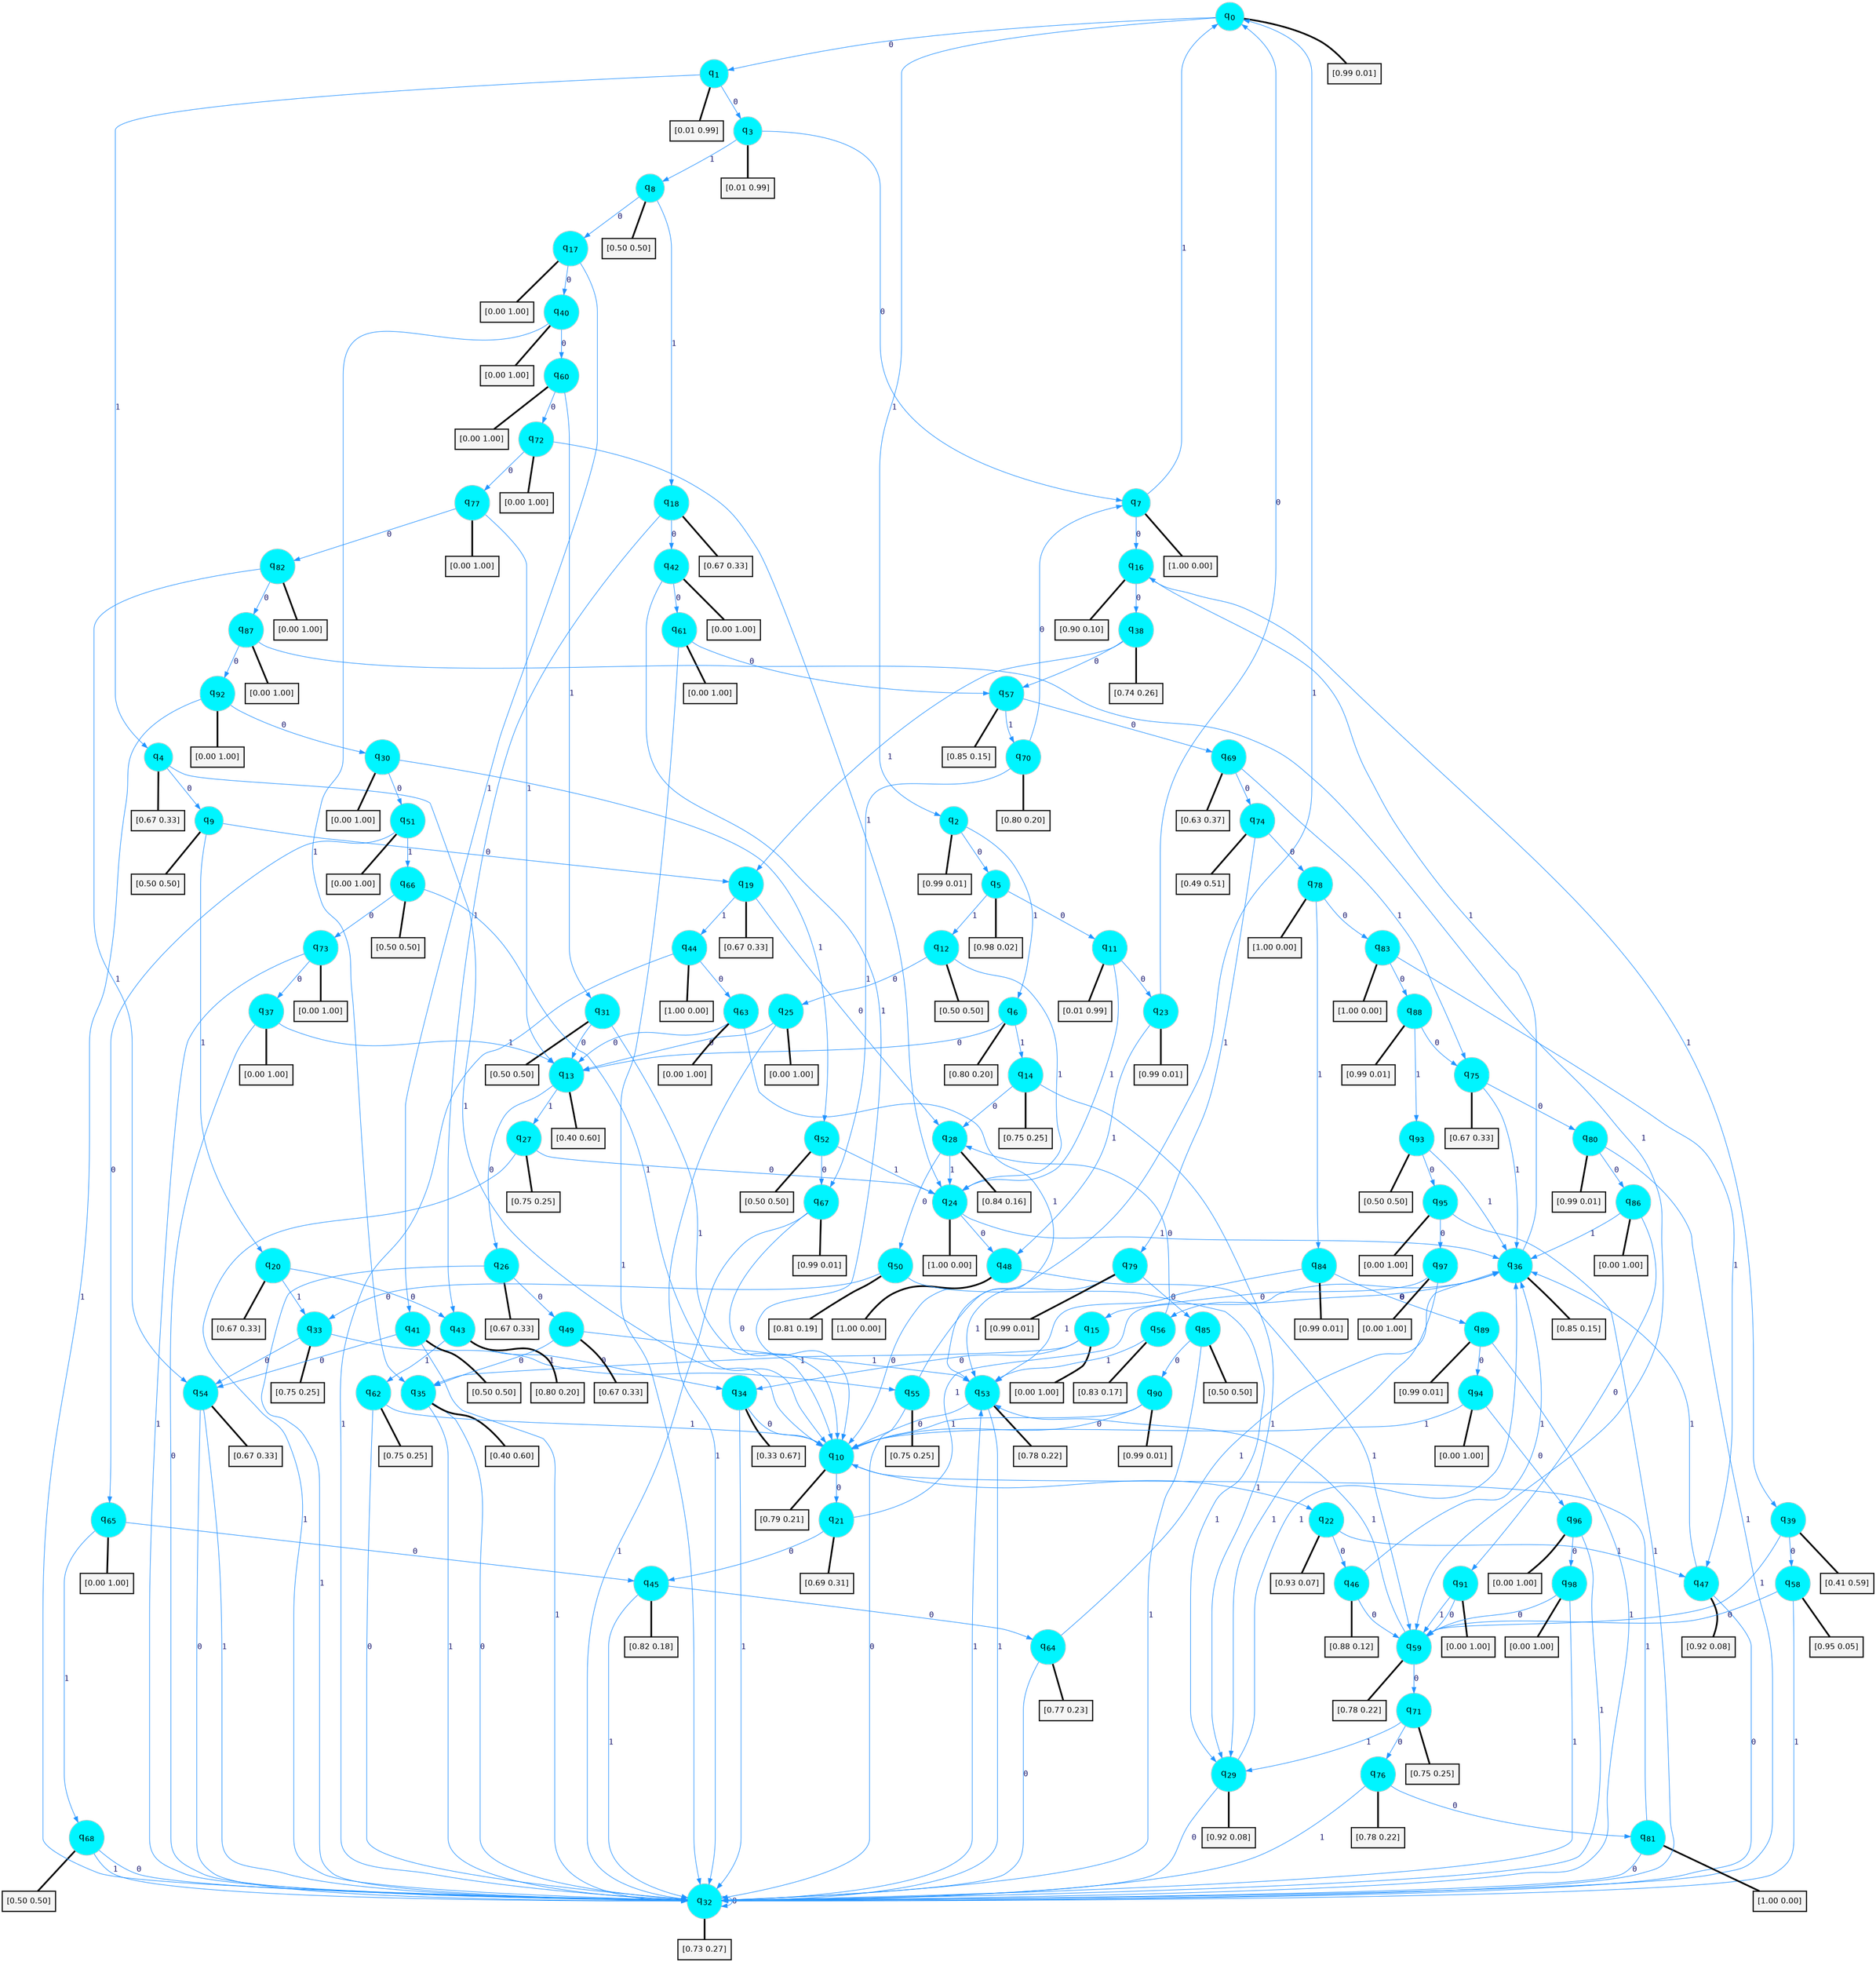 digraph G {
graph [
bgcolor=transparent, dpi=300, rankdir=TD, size="40,25"];
node [
color=gray, fillcolor=turquoise1, fontcolor=black, fontname=Helvetica, fontsize=16, fontweight=bold, shape=circle, style=filled];
edge [
arrowsize=1, color=dodgerblue1, fontcolor=midnightblue, fontname=courier, fontweight=bold, penwidth=1, style=solid, weight=20];
0[label=<q<SUB>0</SUB>>];
1[label=<q<SUB>1</SUB>>];
2[label=<q<SUB>2</SUB>>];
3[label=<q<SUB>3</SUB>>];
4[label=<q<SUB>4</SUB>>];
5[label=<q<SUB>5</SUB>>];
6[label=<q<SUB>6</SUB>>];
7[label=<q<SUB>7</SUB>>];
8[label=<q<SUB>8</SUB>>];
9[label=<q<SUB>9</SUB>>];
10[label=<q<SUB>10</SUB>>];
11[label=<q<SUB>11</SUB>>];
12[label=<q<SUB>12</SUB>>];
13[label=<q<SUB>13</SUB>>];
14[label=<q<SUB>14</SUB>>];
15[label=<q<SUB>15</SUB>>];
16[label=<q<SUB>16</SUB>>];
17[label=<q<SUB>17</SUB>>];
18[label=<q<SUB>18</SUB>>];
19[label=<q<SUB>19</SUB>>];
20[label=<q<SUB>20</SUB>>];
21[label=<q<SUB>21</SUB>>];
22[label=<q<SUB>22</SUB>>];
23[label=<q<SUB>23</SUB>>];
24[label=<q<SUB>24</SUB>>];
25[label=<q<SUB>25</SUB>>];
26[label=<q<SUB>26</SUB>>];
27[label=<q<SUB>27</SUB>>];
28[label=<q<SUB>28</SUB>>];
29[label=<q<SUB>29</SUB>>];
30[label=<q<SUB>30</SUB>>];
31[label=<q<SUB>31</SUB>>];
32[label=<q<SUB>32</SUB>>];
33[label=<q<SUB>33</SUB>>];
34[label=<q<SUB>34</SUB>>];
35[label=<q<SUB>35</SUB>>];
36[label=<q<SUB>36</SUB>>];
37[label=<q<SUB>37</SUB>>];
38[label=<q<SUB>38</SUB>>];
39[label=<q<SUB>39</SUB>>];
40[label=<q<SUB>40</SUB>>];
41[label=<q<SUB>41</SUB>>];
42[label=<q<SUB>42</SUB>>];
43[label=<q<SUB>43</SUB>>];
44[label=<q<SUB>44</SUB>>];
45[label=<q<SUB>45</SUB>>];
46[label=<q<SUB>46</SUB>>];
47[label=<q<SUB>47</SUB>>];
48[label=<q<SUB>48</SUB>>];
49[label=<q<SUB>49</SUB>>];
50[label=<q<SUB>50</SUB>>];
51[label=<q<SUB>51</SUB>>];
52[label=<q<SUB>52</SUB>>];
53[label=<q<SUB>53</SUB>>];
54[label=<q<SUB>54</SUB>>];
55[label=<q<SUB>55</SUB>>];
56[label=<q<SUB>56</SUB>>];
57[label=<q<SUB>57</SUB>>];
58[label=<q<SUB>58</SUB>>];
59[label=<q<SUB>59</SUB>>];
60[label=<q<SUB>60</SUB>>];
61[label=<q<SUB>61</SUB>>];
62[label=<q<SUB>62</SUB>>];
63[label=<q<SUB>63</SUB>>];
64[label=<q<SUB>64</SUB>>];
65[label=<q<SUB>65</SUB>>];
66[label=<q<SUB>66</SUB>>];
67[label=<q<SUB>67</SUB>>];
68[label=<q<SUB>68</SUB>>];
69[label=<q<SUB>69</SUB>>];
70[label=<q<SUB>70</SUB>>];
71[label=<q<SUB>71</SUB>>];
72[label=<q<SUB>72</SUB>>];
73[label=<q<SUB>73</SUB>>];
74[label=<q<SUB>74</SUB>>];
75[label=<q<SUB>75</SUB>>];
76[label=<q<SUB>76</SUB>>];
77[label=<q<SUB>77</SUB>>];
78[label=<q<SUB>78</SUB>>];
79[label=<q<SUB>79</SUB>>];
80[label=<q<SUB>80</SUB>>];
81[label=<q<SUB>81</SUB>>];
82[label=<q<SUB>82</SUB>>];
83[label=<q<SUB>83</SUB>>];
84[label=<q<SUB>84</SUB>>];
85[label=<q<SUB>85</SUB>>];
86[label=<q<SUB>86</SUB>>];
87[label=<q<SUB>87</SUB>>];
88[label=<q<SUB>88</SUB>>];
89[label=<q<SUB>89</SUB>>];
90[label=<q<SUB>90</SUB>>];
91[label=<q<SUB>91</SUB>>];
92[label=<q<SUB>92</SUB>>];
93[label=<q<SUB>93</SUB>>];
94[label=<q<SUB>94</SUB>>];
95[label=<q<SUB>95</SUB>>];
96[label=<q<SUB>96</SUB>>];
97[label=<q<SUB>97</SUB>>];
98[label=<q<SUB>98</SUB>>];
99[label="[0.99 0.01]", shape=box,fontcolor=black, fontname=Helvetica, fontsize=14, penwidth=2, fillcolor=whitesmoke,color=black];
100[label="[0.01 0.99]", shape=box,fontcolor=black, fontname=Helvetica, fontsize=14, penwidth=2, fillcolor=whitesmoke,color=black];
101[label="[0.99 0.01]", shape=box,fontcolor=black, fontname=Helvetica, fontsize=14, penwidth=2, fillcolor=whitesmoke,color=black];
102[label="[0.01 0.99]", shape=box,fontcolor=black, fontname=Helvetica, fontsize=14, penwidth=2, fillcolor=whitesmoke,color=black];
103[label="[0.67 0.33]", shape=box,fontcolor=black, fontname=Helvetica, fontsize=14, penwidth=2, fillcolor=whitesmoke,color=black];
104[label="[0.98 0.02]", shape=box,fontcolor=black, fontname=Helvetica, fontsize=14, penwidth=2, fillcolor=whitesmoke,color=black];
105[label="[0.80 0.20]", shape=box,fontcolor=black, fontname=Helvetica, fontsize=14, penwidth=2, fillcolor=whitesmoke,color=black];
106[label="[1.00 0.00]", shape=box,fontcolor=black, fontname=Helvetica, fontsize=14, penwidth=2, fillcolor=whitesmoke,color=black];
107[label="[0.50 0.50]", shape=box,fontcolor=black, fontname=Helvetica, fontsize=14, penwidth=2, fillcolor=whitesmoke,color=black];
108[label="[0.50 0.50]", shape=box,fontcolor=black, fontname=Helvetica, fontsize=14, penwidth=2, fillcolor=whitesmoke,color=black];
109[label="[0.79 0.21]", shape=box,fontcolor=black, fontname=Helvetica, fontsize=14, penwidth=2, fillcolor=whitesmoke,color=black];
110[label="[0.01 0.99]", shape=box,fontcolor=black, fontname=Helvetica, fontsize=14, penwidth=2, fillcolor=whitesmoke,color=black];
111[label="[0.50 0.50]", shape=box,fontcolor=black, fontname=Helvetica, fontsize=14, penwidth=2, fillcolor=whitesmoke,color=black];
112[label="[0.40 0.60]", shape=box,fontcolor=black, fontname=Helvetica, fontsize=14, penwidth=2, fillcolor=whitesmoke,color=black];
113[label="[0.75 0.25]", shape=box,fontcolor=black, fontname=Helvetica, fontsize=14, penwidth=2, fillcolor=whitesmoke,color=black];
114[label="[0.00 1.00]", shape=box,fontcolor=black, fontname=Helvetica, fontsize=14, penwidth=2, fillcolor=whitesmoke,color=black];
115[label="[0.90 0.10]", shape=box,fontcolor=black, fontname=Helvetica, fontsize=14, penwidth=2, fillcolor=whitesmoke,color=black];
116[label="[0.00 1.00]", shape=box,fontcolor=black, fontname=Helvetica, fontsize=14, penwidth=2, fillcolor=whitesmoke,color=black];
117[label="[0.67 0.33]", shape=box,fontcolor=black, fontname=Helvetica, fontsize=14, penwidth=2, fillcolor=whitesmoke,color=black];
118[label="[0.67 0.33]", shape=box,fontcolor=black, fontname=Helvetica, fontsize=14, penwidth=2, fillcolor=whitesmoke,color=black];
119[label="[0.67 0.33]", shape=box,fontcolor=black, fontname=Helvetica, fontsize=14, penwidth=2, fillcolor=whitesmoke,color=black];
120[label="[0.69 0.31]", shape=box,fontcolor=black, fontname=Helvetica, fontsize=14, penwidth=2, fillcolor=whitesmoke,color=black];
121[label="[0.93 0.07]", shape=box,fontcolor=black, fontname=Helvetica, fontsize=14, penwidth=2, fillcolor=whitesmoke,color=black];
122[label="[0.99 0.01]", shape=box,fontcolor=black, fontname=Helvetica, fontsize=14, penwidth=2, fillcolor=whitesmoke,color=black];
123[label="[1.00 0.00]", shape=box,fontcolor=black, fontname=Helvetica, fontsize=14, penwidth=2, fillcolor=whitesmoke,color=black];
124[label="[0.00 1.00]", shape=box,fontcolor=black, fontname=Helvetica, fontsize=14, penwidth=2, fillcolor=whitesmoke,color=black];
125[label="[0.67 0.33]", shape=box,fontcolor=black, fontname=Helvetica, fontsize=14, penwidth=2, fillcolor=whitesmoke,color=black];
126[label="[0.75 0.25]", shape=box,fontcolor=black, fontname=Helvetica, fontsize=14, penwidth=2, fillcolor=whitesmoke,color=black];
127[label="[0.84 0.16]", shape=box,fontcolor=black, fontname=Helvetica, fontsize=14, penwidth=2, fillcolor=whitesmoke,color=black];
128[label="[0.92 0.08]", shape=box,fontcolor=black, fontname=Helvetica, fontsize=14, penwidth=2, fillcolor=whitesmoke,color=black];
129[label="[0.00 1.00]", shape=box,fontcolor=black, fontname=Helvetica, fontsize=14, penwidth=2, fillcolor=whitesmoke,color=black];
130[label="[0.50 0.50]", shape=box,fontcolor=black, fontname=Helvetica, fontsize=14, penwidth=2, fillcolor=whitesmoke,color=black];
131[label="[0.73 0.27]", shape=box,fontcolor=black, fontname=Helvetica, fontsize=14, penwidth=2, fillcolor=whitesmoke,color=black];
132[label="[0.75 0.25]", shape=box,fontcolor=black, fontname=Helvetica, fontsize=14, penwidth=2, fillcolor=whitesmoke,color=black];
133[label="[0.33 0.67]", shape=box,fontcolor=black, fontname=Helvetica, fontsize=14, penwidth=2, fillcolor=whitesmoke,color=black];
134[label="[0.40 0.60]", shape=box,fontcolor=black, fontname=Helvetica, fontsize=14, penwidth=2, fillcolor=whitesmoke,color=black];
135[label="[0.85 0.15]", shape=box,fontcolor=black, fontname=Helvetica, fontsize=14, penwidth=2, fillcolor=whitesmoke,color=black];
136[label="[0.00 1.00]", shape=box,fontcolor=black, fontname=Helvetica, fontsize=14, penwidth=2, fillcolor=whitesmoke,color=black];
137[label="[0.74 0.26]", shape=box,fontcolor=black, fontname=Helvetica, fontsize=14, penwidth=2, fillcolor=whitesmoke,color=black];
138[label="[0.41 0.59]", shape=box,fontcolor=black, fontname=Helvetica, fontsize=14, penwidth=2, fillcolor=whitesmoke,color=black];
139[label="[0.00 1.00]", shape=box,fontcolor=black, fontname=Helvetica, fontsize=14, penwidth=2, fillcolor=whitesmoke,color=black];
140[label="[0.50 0.50]", shape=box,fontcolor=black, fontname=Helvetica, fontsize=14, penwidth=2, fillcolor=whitesmoke,color=black];
141[label="[0.00 1.00]", shape=box,fontcolor=black, fontname=Helvetica, fontsize=14, penwidth=2, fillcolor=whitesmoke,color=black];
142[label="[0.80 0.20]", shape=box,fontcolor=black, fontname=Helvetica, fontsize=14, penwidth=2, fillcolor=whitesmoke,color=black];
143[label="[1.00 0.00]", shape=box,fontcolor=black, fontname=Helvetica, fontsize=14, penwidth=2, fillcolor=whitesmoke,color=black];
144[label="[0.82 0.18]", shape=box,fontcolor=black, fontname=Helvetica, fontsize=14, penwidth=2, fillcolor=whitesmoke,color=black];
145[label="[0.88 0.12]", shape=box,fontcolor=black, fontname=Helvetica, fontsize=14, penwidth=2, fillcolor=whitesmoke,color=black];
146[label="[0.92 0.08]", shape=box,fontcolor=black, fontname=Helvetica, fontsize=14, penwidth=2, fillcolor=whitesmoke,color=black];
147[label="[1.00 0.00]", shape=box,fontcolor=black, fontname=Helvetica, fontsize=14, penwidth=2, fillcolor=whitesmoke,color=black];
148[label="[0.67 0.33]", shape=box,fontcolor=black, fontname=Helvetica, fontsize=14, penwidth=2, fillcolor=whitesmoke,color=black];
149[label="[0.81 0.19]", shape=box,fontcolor=black, fontname=Helvetica, fontsize=14, penwidth=2, fillcolor=whitesmoke,color=black];
150[label="[0.00 1.00]", shape=box,fontcolor=black, fontname=Helvetica, fontsize=14, penwidth=2, fillcolor=whitesmoke,color=black];
151[label="[0.50 0.50]", shape=box,fontcolor=black, fontname=Helvetica, fontsize=14, penwidth=2, fillcolor=whitesmoke,color=black];
152[label="[0.78 0.22]", shape=box,fontcolor=black, fontname=Helvetica, fontsize=14, penwidth=2, fillcolor=whitesmoke,color=black];
153[label="[0.67 0.33]", shape=box,fontcolor=black, fontname=Helvetica, fontsize=14, penwidth=2, fillcolor=whitesmoke,color=black];
154[label="[0.75 0.25]", shape=box,fontcolor=black, fontname=Helvetica, fontsize=14, penwidth=2, fillcolor=whitesmoke,color=black];
155[label="[0.83 0.17]", shape=box,fontcolor=black, fontname=Helvetica, fontsize=14, penwidth=2, fillcolor=whitesmoke,color=black];
156[label="[0.85 0.15]", shape=box,fontcolor=black, fontname=Helvetica, fontsize=14, penwidth=2, fillcolor=whitesmoke,color=black];
157[label="[0.95 0.05]", shape=box,fontcolor=black, fontname=Helvetica, fontsize=14, penwidth=2, fillcolor=whitesmoke,color=black];
158[label="[0.78 0.22]", shape=box,fontcolor=black, fontname=Helvetica, fontsize=14, penwidth=2, fillcolor=whitesmoke,color=black];
159[label="[0.00 1.00]", shape=box,fontcolor=black, fontname=Helvetica, fontsize=14, penwidth=2, fillcolor=whitesmoke,color=black];
160[label="[0.00 1.00]", shape=box,fontcolor=black, fontname=Helvetica, fontsize=14, penwidth=2, fillcolor=whitesmoke,color=black];
161[label="[0.75 0.25]", shape=box,fontcolor=black, fontname=Helvetica, fontsize=14, penwidth=2, fillcolor=whitesmoke,color=black];
162[label="[0.00 1.00]", shape=box,fontcolor=black, fontname=Helvetica, fontsize=14, penwidth=2, fillcolor=whitesmoke,color=black];
163[label="[0.77 0.23]", shape=box,fontcolor=black, fontname=Helvetica, fontsize=14, penwidth=2, fillcolor=whitesmoke,color=black];
164[label="[0.00 1.00]", shape=box,fontcolor=black, fontname=Helvetica, fontsize=14, penwidth=2, fillcolor=whitesmoke,color=black];
165[label="[0.50 0.50]", shape=box,fontcolor=black, fontname=Helvetica, fontsize=14, penwidth=2, fillcolor=whitesmoke,color=black];
166[label="[0.99 0.01]", shape=box,fontcolor=black, fontname=Helvetica, fontsize=14, penwidth=2, fillcolor=whitesmoke,color=black];
167[label="[0.50 0.50]", shape=box,fontcolor=black, fontname=Helvetica, fontsize=14, penwidth=2, fillcolor=whitesmoke,color=black];
168[label="[0.63 0.37]", shape=box,fontcolor=black, fontname=Helvetica, fontsize=14, penwidth=2, fillcolor=whitesmoke,color=black];
169[label="[0.80 0.20]", shape=box,fontcolor=black, fontname=Helvetica, fontsize=14, penwidth=2, fillcolor=whitesmoke,color=black];
170[label="[0.75 0.25]", shape=box,fontcolor=black, fontname=Helvetica, fontsize=14, penwidth=2, fillcolor=whitesmoke,color=black];
171[label="[0.00 1.00]", shape=box,fontcolor=black, fontname=Helvetica, fontsize=14, penwidth=2, fillcolor=whitesmoke,color=black];
172[label="[0.00 1.00]", shape=box,fontcolor=black, fontname=Helvetica, fontsize=14, penwidth=2, fillcolor=whitesmoke,color=black];
173[label="[0.49 0.51]", shape=box,fontcolor=black, fontname=Helvetica, fontsize=14, penwidth=2, fillcolor=whitesmoke,color=black];
174[label="[0.67 0.33]", shape=box,fontcolor=black, fontname=Helvetica, fontsize=14, penwidth=2, fillcolor=whitesmoke,color=black];
175[label="[0.78 0.22]", shape=box,fontcolor=black, fontname=Helvetica, fontsize=14, penwidth=2, fillcolor=whitesmoke,color=black];
176[label="[0.00 1.00]", shape=box,fontcolor=black, fontname=Helvetica, fontsize=14, penwidth=2, fillcolor=whitesmoke,color=black];
177[label="[1.00 0.00]", shape=box,fontcolor=black, fontname=Helvetica, fontsize=14, penwidth=2, fillcolor=whitesmoke,color=black];
178[label="[0.99 0.01]", shape=box,fontcolor=black, fontname=Helvetica, fontsize=14, penwidth=2, fillcolor=whitesmoke,color=black];
179[label="[0.99 0.01]", shape=box,fontcolor=black, fontname=Helvetica, fontsize=14, penwidth=2, fillcolor=whitesmoke,color=black];
180[label="[1.00 0.00]", shape=box,fontcolor=black, fontname=Helvetica, fontsize=14, penwidth=2, fillcolor=whitesmoke,color=black];
181[label="[0.00 1.00]", shape=box,fontcolor=black, fontname=Helvetica, fontsize=14, penwidth=2, fillcolor=whitesmoke,color=black];
182[label="[1.00 0.00]", shape=box,fontcolor=black, fontname=Helvetica, fontsize=14, penwidth=2, fillcolor=whitesmoke,color=black];
183[label="[0.99 0.01]", shape=box,fontcolor=black, fontname=Helvetica, fontsize=14, penwidth=2, fillcolor=whitesmoke,color=black];
184[label="[0.50 0.50]", shape=box,fontcolor=black, fontname=Helvetica, fontsize=14, penwidth=2, fillcolor=whitesmoke,color=black];
185[label="[0.00 1.00]", shape=box,fontcolor=black, fontname=Helvetica, fontsize=14, penwidth=2, fillcolor=whitesmoke,color=black];
186[label="[0.00 1.00]", shape=box,fontcolor=black, fontname=Helvetica, fontsize=14, penwidth=2, fillcolor=whitesmoke,color=black];
187[label="[0.99 0.01]", shape=box,fontcolor=black, fontname=Helvetica, fontsize=14, penwidth=2, fillcolor=whitesmoke,color=black];
188[label="[0.99 0.01]", shape=box,fontcolor=black, fontname=Helvetica, fontsize=14, penwidth=2, fillcolor=whitesmoke,color=black];
189[label="[0.99 0.01]", shape=box,fontcolor=black, fontname=Helvetica, fontsize=14, penwidth=2, fillcolor=whitesmoke,color=black];
190[label="[0.00 1.00]", shape=box,fontcolor=black, fontname=Helvetica, fontsize=14, penwidth=2, fillcolor=whitesmoke,color=black];
191[label="[0.00 1.00]", shape=box,fontcolor=black, fontname=Helvetica, fontsize=14, penwidth=2, fillcolor=whitesmoke,color=black];
192[label="[0.50 0.50]", shape=box,fontcolor=black, fontname=Helvetica, fontsize=14, penwidth=2, fillcolor=whitesmoke,color=black];
193[label="[0.00 1.00]", shape=box,fontcolor=black, fontname=Helvetica, fontsize=14, penwidth=2, fillcolor=whitesmoke,color=black];
194[label="[0.00 1.00]", shape=box,fontcolor=black, fontname=Helvetica, fontsize=14, penwidth=2, fillcolor=whitesmoke,color=black];
195[label="[0.00 1.00]", shape=box,fontcolor=black, fontname=Helvetica, fontsize=14, penwidth=2, fillcolor=whitesmoke,color=black];
196[label="[0.00 1.00]", shape=box,fontcolor=black, fontname=Helvetica, fontsize=14, penwidth=2, fillcolor=whitesmoke,color=black];
197[label="[0.00 1.00]", shape=box,fontcolor=black, fontname=Helvetica, fontsize=14, penwidth=2, fillcolor=whitesmoke,color=black];
0->1 [label=0];
0->2 [label=1];
0->99 [arrowhead=none, penwidth=3,color=black];
1->3 [label=0];
1->4 [label=1];
1->100 [arrowhead=none, penwidth=3,color=black];
2->5 [label=0];
2->6 [label=1];
2->101 [arrowhead=none, penwidth=3,color=black];
3->7 [label=0];
3->8 [label=1];
3->102 [arrowhead=none, penwidth=3,color=black];
4->9 [label=0];
4->10 [label=1];
4->103 [arrowhead=none, penwidth=3,color=black];
5->11 [label=0];
5->12 [label=1];
5->104 [arrowhead=none, penwidth=3,color=black];
6->13 [label=0];
6->14 [label=1];
6->105 [arrowhead=none, penwidth=3,color=black];
7->16 [label=0];
7->0 [label=1];
7->106 [arrowhead=none, penwidth=3,color=black];
8->17 [label=0];
8->18 [label=1];
8->107 [arrowhead=none, penwidth=3,color=black];
9->19 [label=0];
9->20 [label=1];
9->108 [arrowhead=none, penwidth=3,color=black];
10->21 [label=0];
10->22 [label=1];
10->109 [arrowhead=none, penwidth=3,color=black];
11->23 [label=0];
11->24 [label=1];
11->110 [arrowhead=none, penwidth=3,color=black];
12->25 [label=0];
12->24 [label=1];
12->111 [arrowhead=none, penwidth=3,color=black];
13->26 [label=0];
13->27 [label=1];
13->112 [arrowhead=none, penwidth=3,color=black];
14->28 [label=0];
14->29 [label=1];
14->113 [arrowhead=none, penwidth=3,color=black];
15->34 [label=0];
15->35 [label=1];
15->114 [arrowhead=none, penwidth=3,color=black];
16->38 [label=0];
16->39 [label=1];
16->115 [arrowhead=none, penwidth=3,color=black];
17->40 [label=0];
17->41 [label=1];
17->116 [arrowhead=none, penwidth=3,color=black];
18->42 [label=0];
18->43 [label=1];
18->117 [arrowhead=none, penwidth=3,color=black];
19->28 [label=0];
19->44 [label=1];
19->118 [arrowhead=none, penwidth=3,color=black];
20->43 [label=0];
20->33 [label=1];
20->119 [arrowhead=none, penwidth=3,color=black];
21->45 [label=0];
21->36 [label=1];
21->120 [arrowhead=none, penwidth=3,color=black];
22->46 [label=0];
22->47 [label=1];
22->121 [arrowhead=none, penwidth=3,color=black];
23->0 [label=0];
23->48 [label=1];
23->122 [arrowhead=none, penwidth=3,color=black];
24->48 [label=0];
24->36 [label=1];
24->123 [arrowhead=none, penwidth=3,color=black];
25->13 [label=0];
25->32 [label=1];
25->124 [arrowhead=none, penwidth=3,color=black];
26->49 [label=0];
26->32 [label=1];
26->125 [arrowhead=none, penwidth=3,color=black];
27->24 [label=0];
27->32 [label=1];
27->126 [arrowhead=none, penwidth=3,color=black];
28->50 [label=0];
28->24 [label=1];
28->127 [arrowhead=none, penwidth=3,color=black];
29->32 [label=0];
29->36 [label=1];
29->128 [arrowhead=none, penwidth=3,color=black];
30->51 [label=0];
30->52 [label=1];
30->129 [arrowhead=none, penwidth=3,color=black];
31->13 [label=0];
31->10 [label=1];
31->130 [arrowhead=none, penwidth=3,color=black];
32->32 [label=0];
32->53 [label=1];
32->131 [arrowhead=none, penwidth=3,color=black];
33->54 [label=0];
33->55 [label=1];
33->132 [arrowhead=none, penwidth=3,color=black];
34->10 [label=0];
34->32 [label=1];
34->133 [arrowhead=none, penwidth=3,color=black];
35->32 [label=0];
35->32 [label=1];
35->134 [arrowhead=none, penwidth=3,color=black];
36->56 [label=0];
36->16 [label=1];
36->135 [arrowhead=none, penwidth=3,color=black];
37->32 [label=0];
37->13 [label=1];
37->136 [arrowhead=none, penwidth=3,color=black];
38->57 [label=0];
38->19 [label=1];
38->137 [arrowhead=none, penwidth=3,color=black];
39->58 [label=0];
39->59 [label=1];
39->138 [arrowhead=none, penwidth=3,color=black];
40->60 [label=0];
40->35 [label=1];
40->139 [arrowhead=none, penwidth=3,color=black];
41->54 [label=0];
41->32 [label=1];
41->140 [arrowhead=none, penwidth=3,color=black];
42->61 [label=0];
42->10 [label=1];
42->141 [arrowhead=none, penwidth=3,color=black];
43->34 [label=0];
43->62 [label=1];
43->142 [arrowhead=none, penwidth=3,color=black];
44->63 [label=0];
44->32 [label=1];
44->143 [arrowhead=none, penwidth=3,color=black];
45->64 [label=0];
45->32 [label=1];
45->144 [arrowhead=none, penwidth=3,color=black];
46->59 [label=0];
46->36 [label=1];
46->145 [arrowhead=none, penwidth=3,color=black];
47->32 [label=0];
47->36 [label=1];
47->146 [arrowhead=none, penwidth=3,color=black];
48->10 [label=0];
48->59 [label=1];
48->147 [arrowhead=none, penwidth=3,color=black];
49->35 [label=0];
49->53 [label=1];
49->148 [arrowhead=none, penwidth=3,color=black];
50->33 [label=0];
50->29 [label=1];
50->149 [arrowhead=none, penwidth=3,color=black];
51->65 [label=0];
51->66 [label=1];
51->150 [arrowhead=none, penwidth=3,color=black];
52->67 [label=0];
52->24 [label=1];
52->151 [arrowhead=none, penwidth=3,color=black];
53->10 [label=0];
53->32 [label=1];
53->152 [arrowhead=none, penwidth=3,color=black];
54->32 [label=0];
54->32 [label=1];
54->153 [arrowhead=none, penwidth=3,color=black];
55->32 [label=0];
55->0 [label=1];
55->154 [arrowhead=none, penwidth=3,color=black];
56->28 [label=0];
56->53 [label=1];
56->155 [arrowhead=none, penwidth=3,color=black];
57->69 [label=0];
57->70 [label=1];
57->156 [arrowhead=none, penwidth=3,color=black];
58->59 [label=0];
58->32 [label=1];
58->157 [arrowhead=none, penwidth=3,color=black];
59->71 [label=0];
59->53 [label=1];
59->158 [arrowhead=none, penwidth=3,color=black];
60->72 [label=0];
60->31 [label=1];
60->159 [arrowhead=none, penwidth=3,color=black];
61->57 [label=0];
61->32 [label=1];
61->160 [arrowhead=none, penwidth=3,color=black];
62->32 [label=0];
62->10 [label=1];
62->161 [arrowhead=none, penwidth=3,color=black];
63->13 [label=0];
63->53 [label=1];
63->162 [arrowhead=none, penwidth=3,color=black];
64->32 [label=0];
64->36 [label=1];
64->163 [arrowhead=none, penwidth=3,color=black];
65->45 [label=0];
65->68 [label=1];
65->164 [arrowhead=none, penwidth=3,color=black];
66->73 [label=0];
66->10 [label=1];
66->165 [arrowhead=none, penwidth=3,color=black];
67->10 [label=0];
67->32 [label=1];
67->166 [arrowhead=none, penwidth=3,color=black];
68->32 [label=0];
68->32 [label=1];
68->167 [arrowhead=none, penwidth=3,color=black];
69->74 [label=0];
69->75 [label=1];
69->168 [arrowhead=none, penwidth=3,color=black];
70->7 [label=0];
70->67 [label=1];
70->169 [arrowhead=none, penwidth=3,color=black];
71->76 [label=0];
71->29 [label=1];
71->170 [arrowhead=none, penwidth=3,color=black];
72->77 [label=0];
72->24 [label=1];
72->171 [arrowhead=none, penwidth=3,color=black];
73->37 [label=0];
73->32 [label=1];
73->172 [arrowhead=none, penwidth=3,color=black];
74->78 [label=0];
74->79 [label=1];
74->173 [arrowhead=none, penwidth=3,color=black];
75->80 [label=0];
75->36 [label=1];
75->174 [arrowhead=none, penwidth=3,color=black];
76->81 [label=0];
76->32 [label=1];
76->175 [arrowhead=none, penwidth=3,color=black];
77->82 [label=0];
77->13 [label=1];
77->176 [arrowhead=none, penwidth=3,color=black];
78->83 [label=0];
78->84 [label=1];
78->177 [arrowhead=none, penwidth=3,color=black];
79->85 [label=0];
79->53 [label=1];
79->178 [arrowhead=none, penwidth=3,color=black];
80->86 [label=0];
80->32 [label=1];
80->179 [arrowhead=none, penwidth=3,color=black];
81->32 [label=0];
81->10 [label=1];
81->180 [arrowhead=none, penwidth=3,color=black];
82->87 [label=0];
82->54 [label=1];
82->181 [arrowhead=none, penwidth=3,color=black];
83->88 [label=0];
83->47 [label=1];
83->182 [arrowhead=none, penwidth=3,color=black];
84->89 [label=0];
84->53 [label=1];
84->183 [arrowhead=none, penwidth=3,color=black];
85->90 [label=0];
85->32 [label=1];
85->184 [arrowhead=none, penwidth=3,color=black];
86->91 [label=0];
86->36 [label=1];
86->185 [arrowhead=none, penwidth=3,color=black];
87->92 [label=0];
87->59 [label=1];
87->186 [arrowhead=none, penwidth=3,color=black];
88->75 [label=0];
88->93 [label=1];
88->187 [arrowhead=none, penwidth=3,color=black];
89->94 [label=0];
89->32 [label=1];
89->188 [arrowhead=none, penwidth=3,color=black];
90->10 [label=0];
90->10 [label=1];
90->189 [arrowhead=none, penwidth=3,color=black];
91->59 [label=0];
91->59 [label=1];
91->190 [arrowhead=none, penwidth=3,color=black];
92->30 [label=0];
92->32 [label=1];
92->191 [arrowhead=none, penwidth=3,color=black];
93->95 [label=0];
93->36 [label=1];
93->192 [arrowhead=none, penwidth=3,color=black];
94->96 [label=0];
94->10 [label=1];
94->193 [arrowhead=none, penwidth=3,color=black];
95->97 [label=0];
95->32 [label=1];
95->194 [arrowhead=none, penwidth=3,color=black];
96->98 [label=0];
96->32 [label=1];
96->195 [arrowhead=none, penwidth=3,color=black];
97->15 [label=0];
97->29 [label=1];
97->196 [arrowhead=none, penwidth=3,color=black];
98->59 [label=0];
98->32 [label=1];
98->197 [arrowhead=none, penwidth=3,color=black];
}
